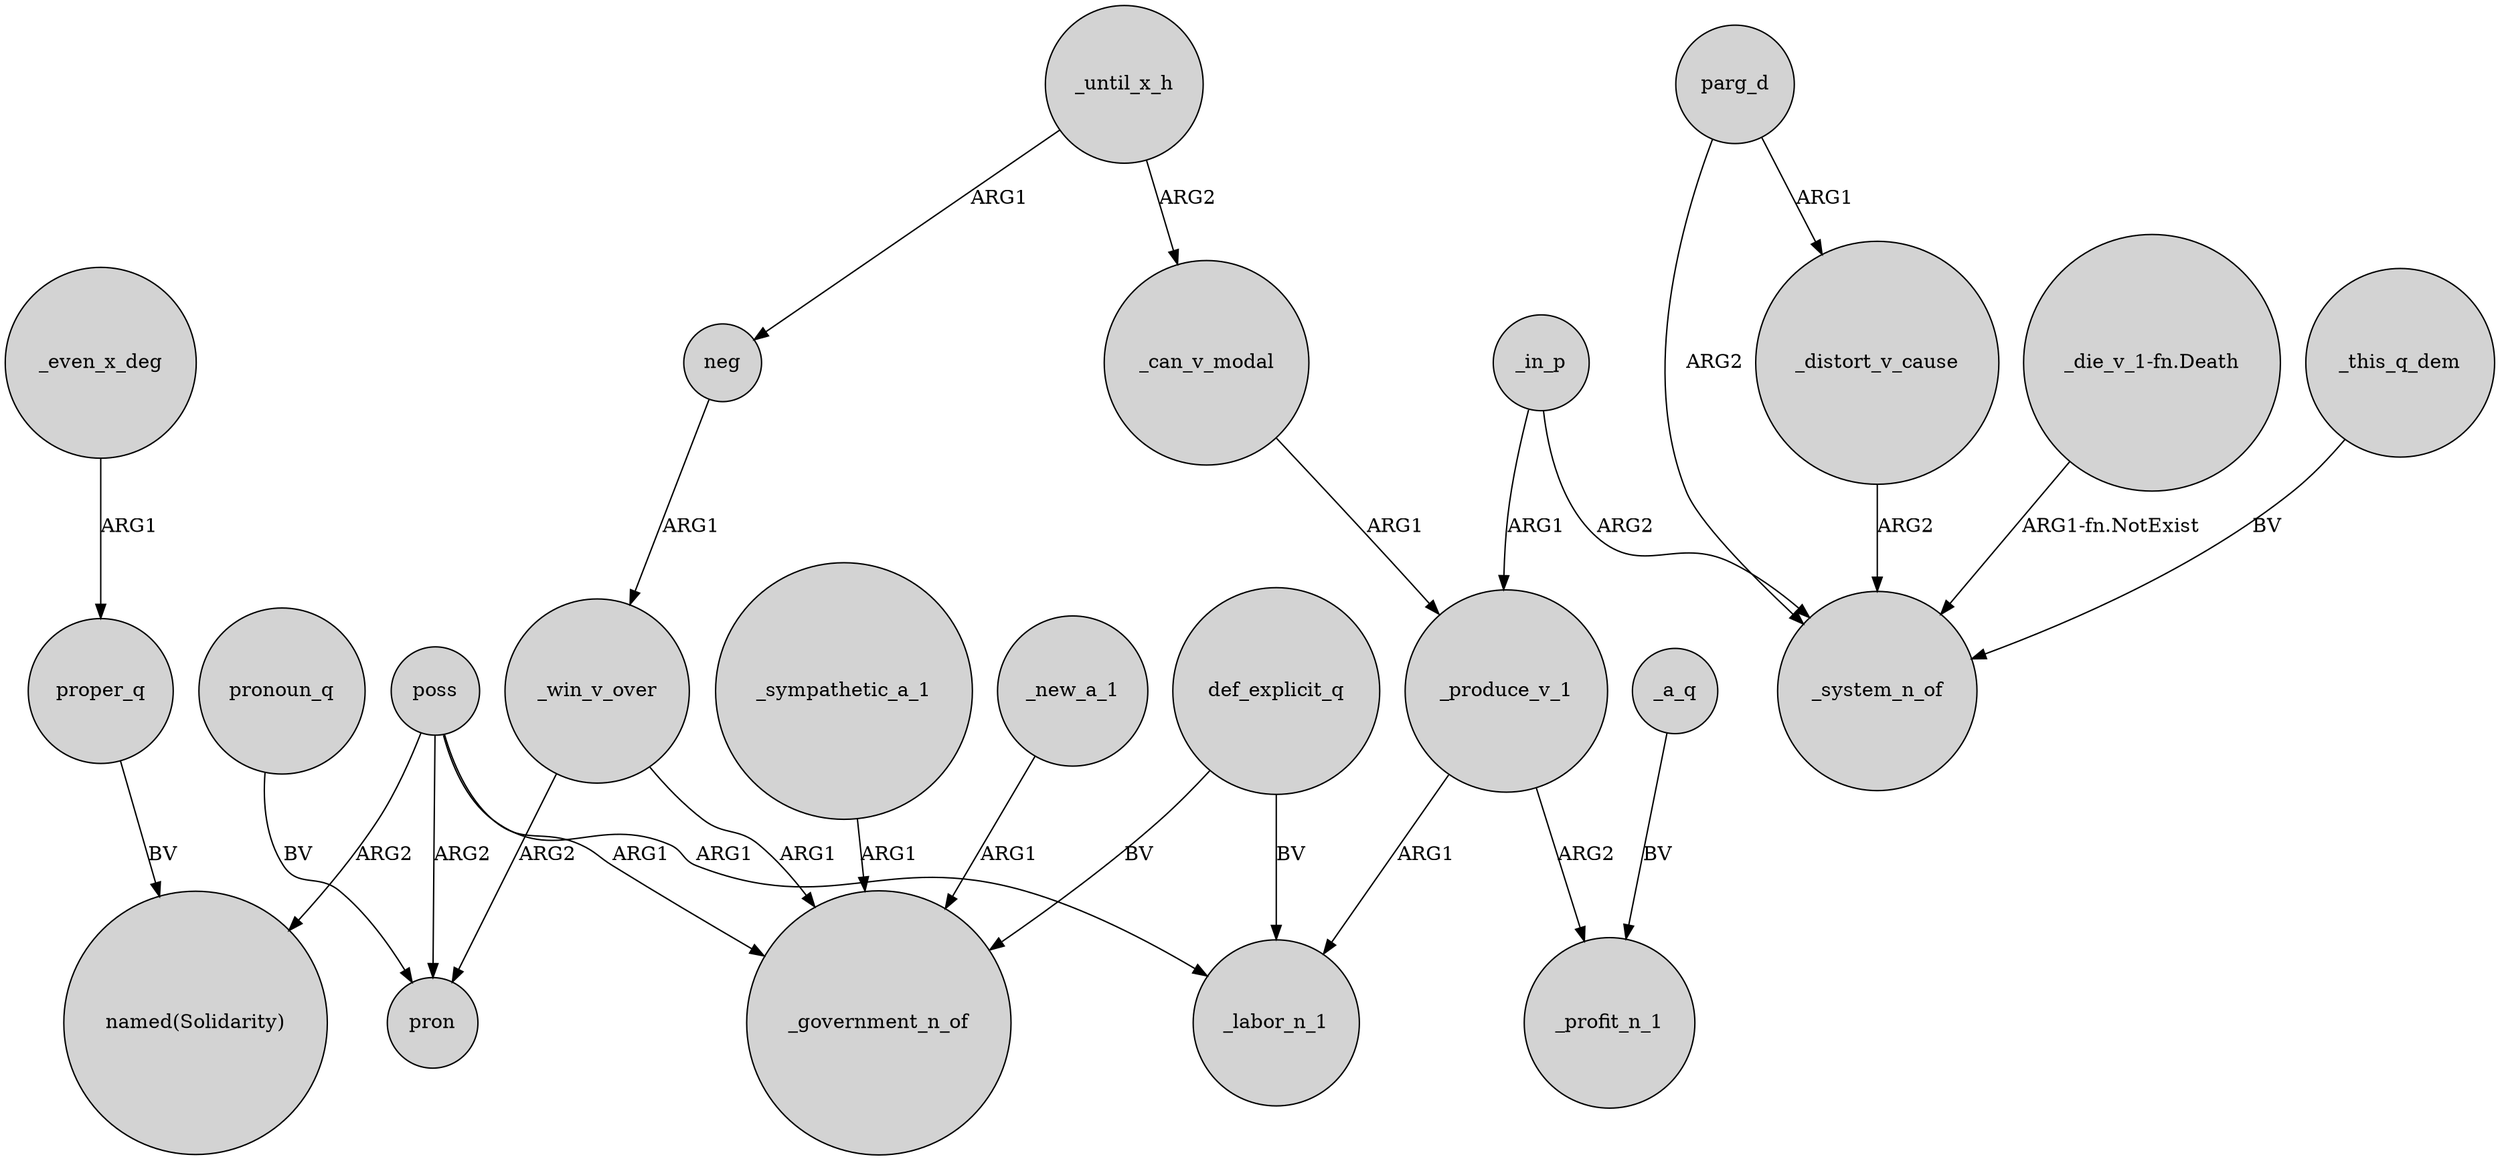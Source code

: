 digraph {
	node [shape=circle style=filled]
	_even_x_deg -> proper_q [label=ARG1]
	neg -> _win_v_over [label=ARG1]
	poss -> pron [label=ARG2]
	_this_q_dem -> _system_n_of [label=BV]
	_win_v_over -> _government_n_of [label=ARG1]
	_until_x_h -> neg [label=ARG1]
	poss -> _government_n_of [label=ARG1]
	_new_a_1 -> _government_n_of [label=ARG1]
	_a_q -> _profit_n_1 [label=BV]
	_produce_v_1 -> _labor_n_1 [label=ARG1]
	poss -> "named(Solidarity)" [label=ARG2]
	parg_d -> _distort_v_cause [label=ARG1]
	parg_d -> _system_n_of [label=ARG2]
	def_explicit_q -> _government_n_of [label=BV]
	def_explicit_q -> _labor_n_1 [label=BV]
	pronoun_q -> pron [label=BV]
	proper_q -> "named(Solidarity)" [label=BV]
	"_die_v_1-fn.Death" -> _system_n_of [label="ARG1-fn.NotExist"]
	_win_v_over -> pron [label=ARG2]
	poss -> _labor_n_1 [label=ARG1]
	_sympathetic_a_1 -> _government_n_of [label=ARG1]
	_can_v_modal -> _produce_v_1 [label=ARG1]
	_in_p -> _system_n_of [label=ARG2]
	_in_p -> _produce_v_1 [label=ARG1]
	_distort_v_cause -> _system_n_of [label=ARG2]
	_until_x_h -> _can_v_modal [label=ARG2]
	_produce_v_1 -> _profit_n_1 [label=ARG2]
}
